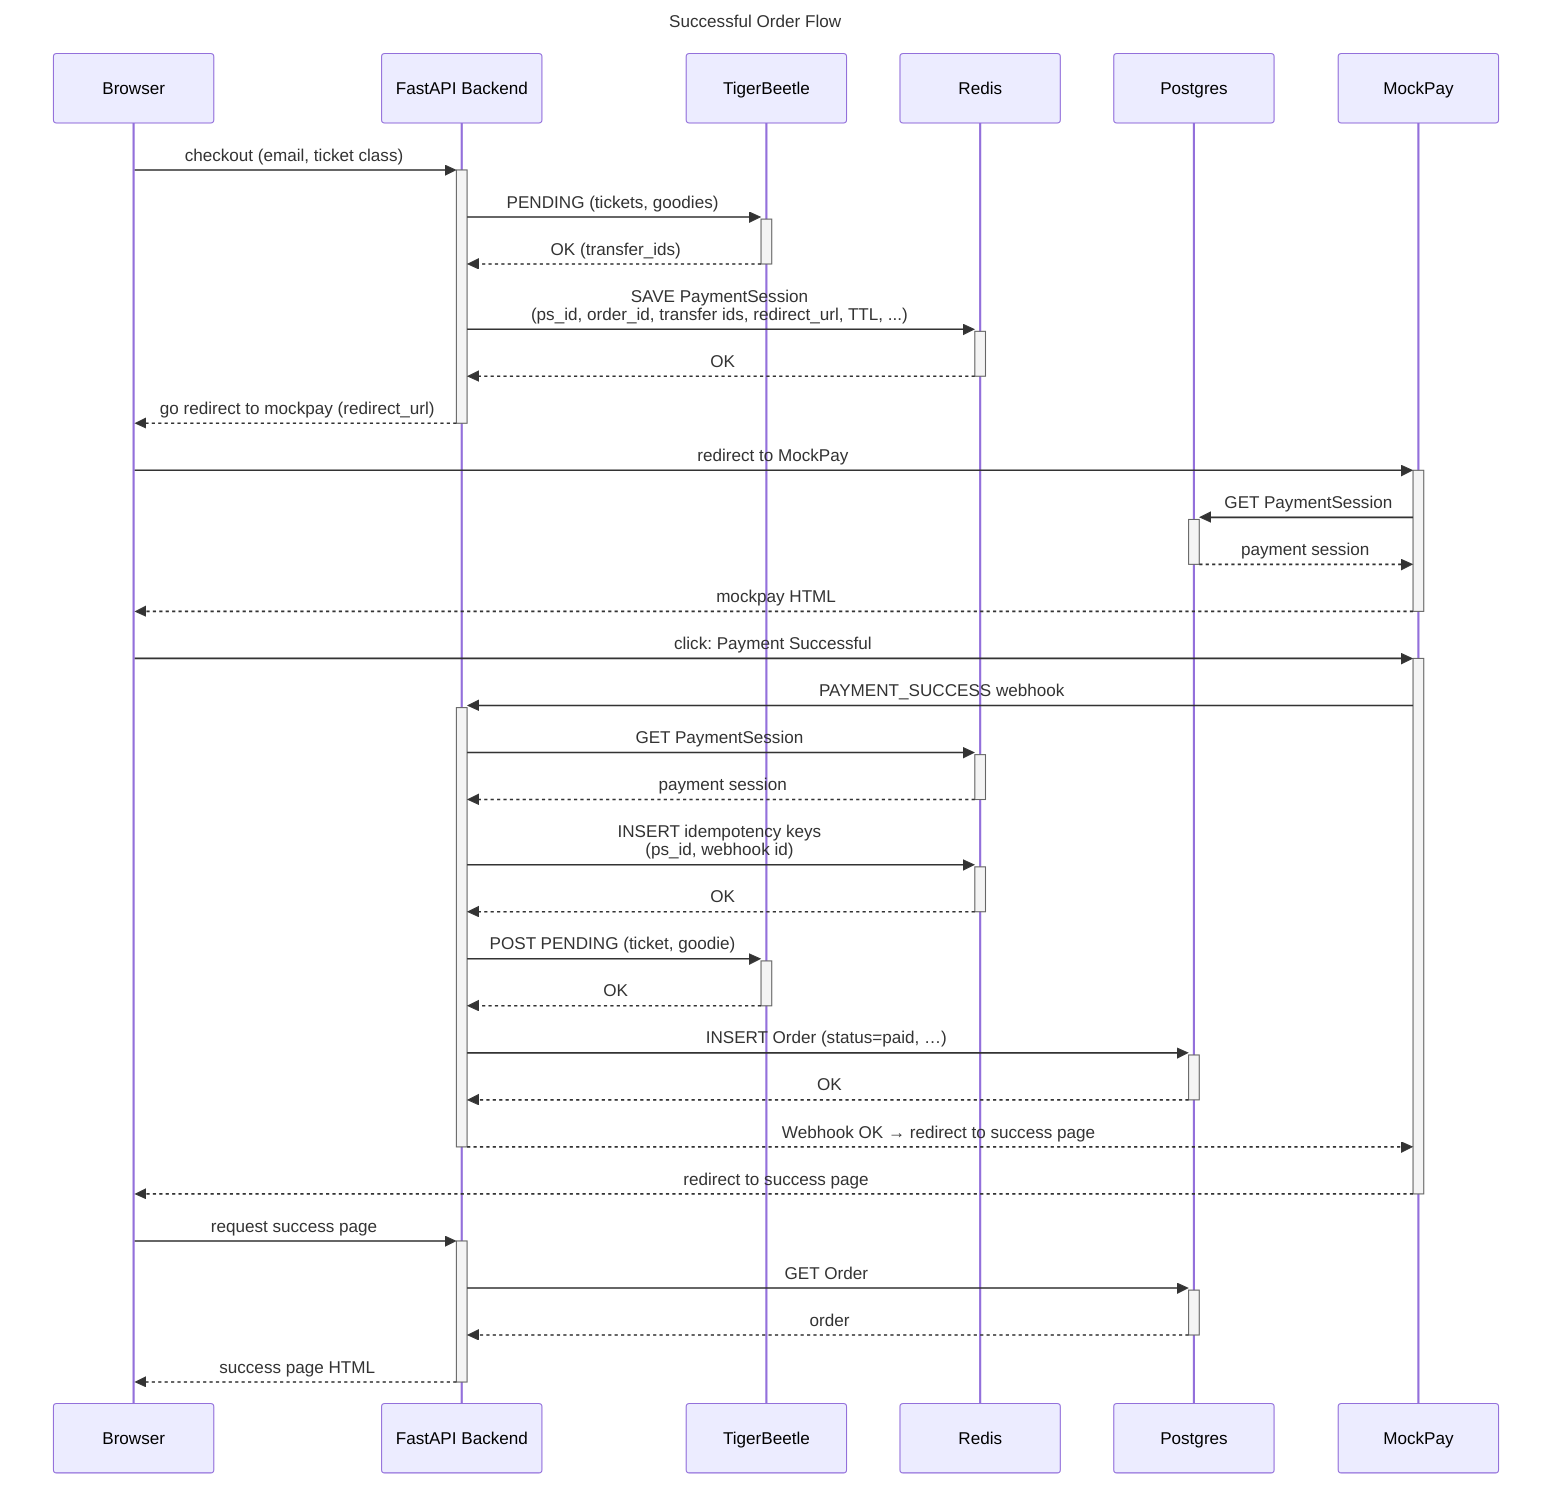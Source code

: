 ---
title: Successful Order Flow
---
sequenceDiagram
    participant B as Browser
    participant S as FastAPI Backend
    participant T as TigerBeetle
    participant R as Redis
    participant P as Postgres
    participant M as MockPay

    B->>+S: checkout (email, ticket class)
    S->>+T: PENDING (tickets, goodies)
    T-->>-S: OK (transfer_ids)
    S->>+R: SAVE PaymentSession<br/>(ps_id, order_id, transfer ids, redirect_url, TTL, ...)
    R-->>-S: OK
    S-->>-B: go redirect to mockpay (redirect_url)

    B->>+M: redirect to MockPay
    M->>+P: GET PaymentSession
    P-->>-M: payment session
    M-->>-B: mockpay HTML

    B->>+M: click: Payment Successful
    M->>+S: PAYMENT_SUCCESS webhook

    S->>+R: GET PaymentSession
    R-->>-S: payment session

    S->>+R: INSERT idempotency keys<br/> (ps_id, webhook id)
    R-->>-S: OK

    S->>+T: POST PENDING (ticket, goodie)
    T-->>-S: OK

    S->>+P: INSERT Order (status=paid, …)
    P-->>-S: OK

    S-->>-M: Webhook OK → redirect to success page
    M-->>-B: redirect to success page

    B->>+S: request success page
    S->>+P: GET Order
    P-->>-S: order
    S-->>-B: success page HTML